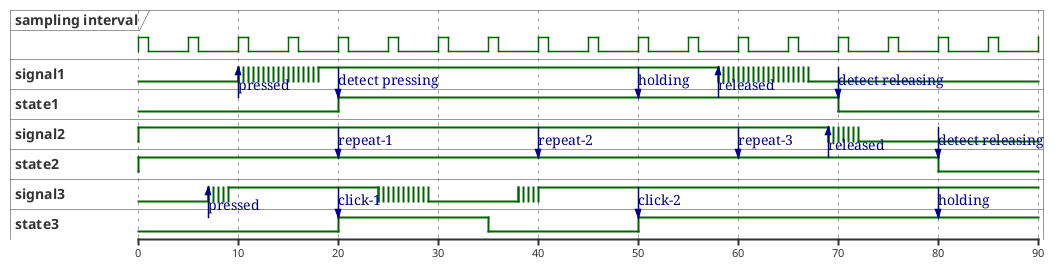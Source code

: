 @startuml
scale 10 as 100 pixels

clock "sampling interval" as interval with period 5 pulse 1
binary "signal1" as signal1
binary "state1" as state1
binary "signal2" as signal2
binary "state2" as state2
binary "signal3" as signal3
binary "state3" as state3

@0
signal2 is high
state2 is high
@7
state3 -> signal3 : pressed
signal3 is {0,1}
@9
signal3 is high
@10
state1 -> signal1 : pressed
signal1 is {0,1}
@18
signal1 is high
@20
signal1 -> state1 : detect pressing
state1 is high
signal2 -> state2 : repeat-1
signal3 -> state3 : click-1
state3 is high
@24
signal3 is {0,1}
@29
signal3 is low
@35
state3 is low
@38
signal3 is {0,1}
@40
signal2 -> state2 : repeat-2
signal3 is high
@50
signal1 -> state1 : holding
state3 is high
signal3 -> state3 : click-2
@58
state1 -> signal1 : released
signal1 is {0,1}
@60
signal2 -> state2 : repeat-3
@67
signal1 is low
@69
state2 -> signal2 : released
signal2 is {0,1}
@70
signal1 -> state1 : detect releasing
state1 is low
@72
signal2 is low
@80
signal2 -> state2 : detect releasing
state2 is low
signal3 -> state3 : holding
@enduml

